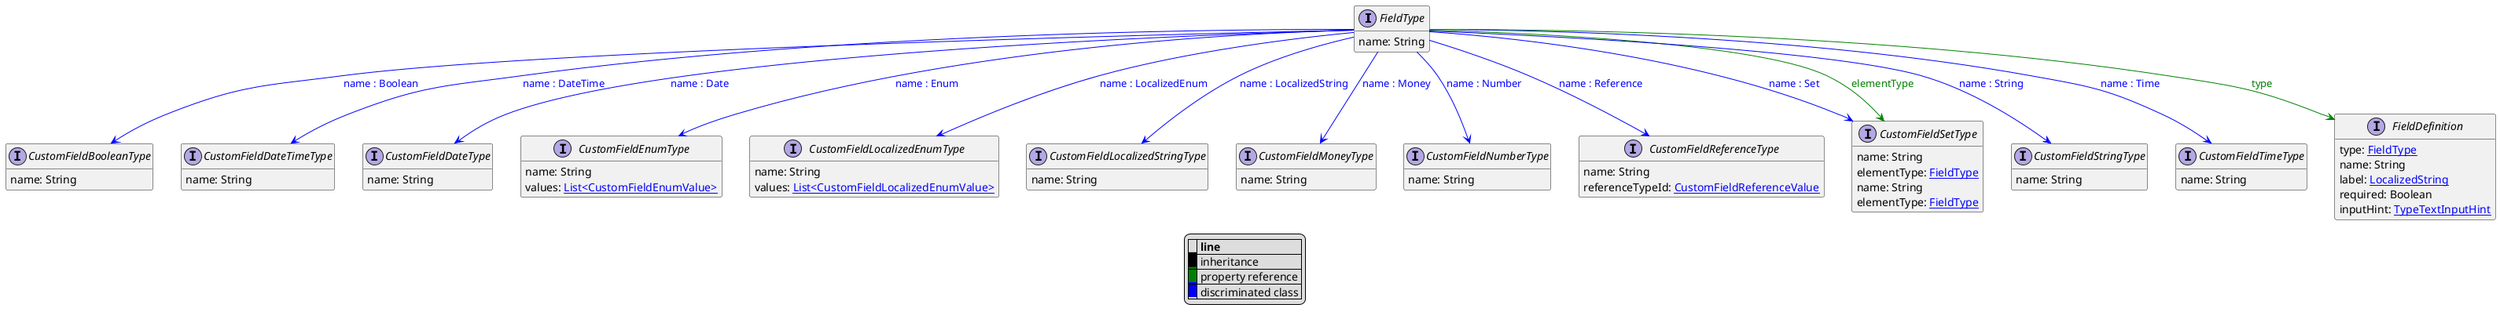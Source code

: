 @startuml

hide empty fields
hide empty methods
legend
|= |= line |
|<back:black>   </back>| inheritance |
|<back:green>   </back>| property reference |
|<back:blue>   </back>| discriminated class |
endlegend
interface FieldType [[FieldType.svg]]  {
    name: String
}


interface CustomFieldBooleanType [[CustomFieldBooleanType.svg]]  {
    name: String
}
interface CustomFieldDateTimeType [[CustomFieldDateTimeType.svg]]  {
    name: String
}
interface CustomFieldDateType [[CustomFieldDateType.svg]]  {
    name: String
}
interface CustomFieldEnumType [[CustomFieldEnumType.svg]]  {
    name: String
    values: [[CustomFieldEnumValue.svg List<CustomFieldEnumValue>]]
}
interface CustomFieldLocalizedEnumType [[CustomFieldLocalizedEnumType.svg]]  {
    name: String
    values: [[CustomFieldLocalizedEnumValue.svg List<CustomFieldLocalizedEnumValue>]]
}
interface CustomFieldLocalizedStringType [[CustomFieldLocalizedStringType.svg]]  {
    name: String
}
interface CustomFieldMoneyType [[CustomFieldMoneyType.svg]]  {
    name: String
}
interface CustomFieldNumberType [[CustomFieldNumberType.svg]]  {
    name: String
}
interface CustomFieldReferenceType [[CustomFieldReferenceType.svg]]  {
    name: String
    referenceTypeId: [[CustomFieldReferenceValue.svg CustomFieldReferenceValue]]
}
interface CustomFieldSetType [[CustomFieldSetType.svg]]  {
    name: String
    elementType: [[FieldType.svg FieldType]]
}
interface CustomFieldStringType [[CustomFieldStringType.svg]]  {
    name: String
}
interface CustomFieldTimeType [[CustomFieldTimeType.svg]]  {
    name: String
}
interface CustomFieldSetType [[CustomFieldSetType.svg]]  {
    name: String
    elementType: [[FieldType.svg FieldType]]
}
interface FieldDefinition [[FieldDefinition.svg]]  {
    type: [[FieldType.svg FieldType]]
    name: String
    label: [[LocalizedString.svg LocalizedString]]
    required: Boolean
    inputHint: [[TypeTextInputHint.svg TypeTextInputHint]]
}
FieldType --> CustomFieldBooleanType #blue;text:blue : "name : Boolean"
FieldType --> CustomFieldDateTimeType #blue;text:blue : "name : DateTime"
FieldType --> CustomFieldDateType #blue;text:blue : "name : Date"
FieldType --> CustomFieldEnumType #blue;text:blue : "name : Enum"
FieldType --> CustomFieldLocalizedEnumType #blue;text:blue : "name : LocalizedEnum"
FieldType --> CustomFieldLocalizedStringType #blue;text:blue : "name : LocalizedString"
FieldType --> CustomFieldMoneyType #blue;text:blue : "name : Money"
FieldType --> CustomFieldNumberType #blue;text:blue : "name : Number"
FieldType --> CustomFieldReferenceType #blue;text:blue : "name : Reference"
FieldType --> CustomFieldSetType #blue;text:blue : "name : Set"
FieldType --> CustomFieldStringType #blue;text:blue : "name : String"
FieldType --> CustomFieldTimeType #blue;text:blue : "name : Time"
FieldType --> CustomFieldSetType #green;text:green : "elementType"
FieldType --> FieldDefinition #green;text:green : "type"
@enduml
